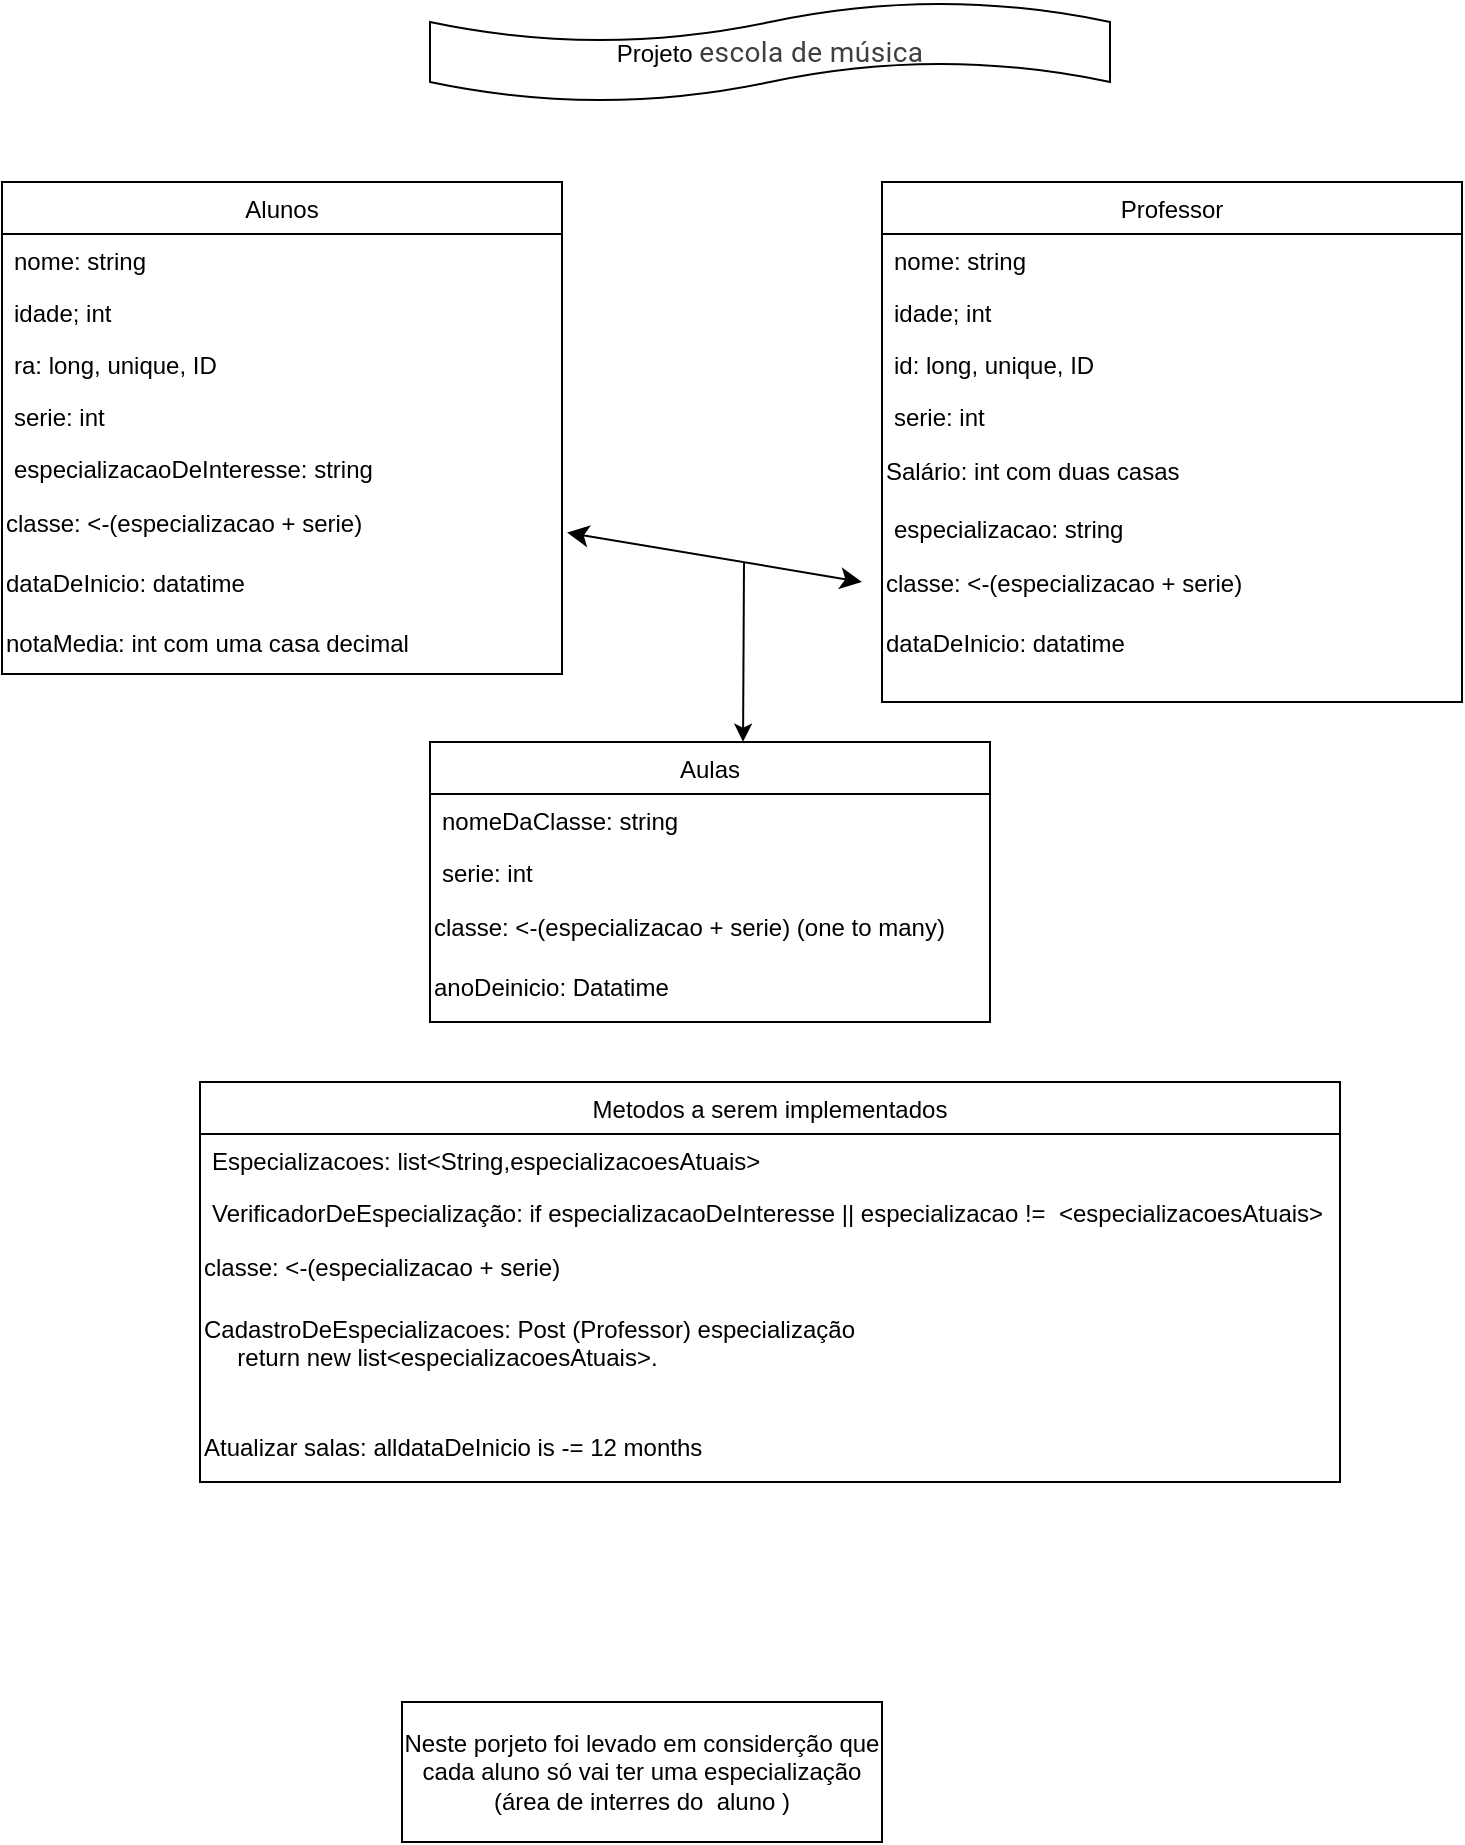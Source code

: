 <mxfile version="26.0.13">
  <diagram id="NuMHNziheEafB_bFn2CI" name="Alunos">
    <mxGraphModel dx="937" dy="360" grid="1" gridSize="10" guides="1" tooltips="1" connect="1" arrows="1" fold="1" page="1" pageScale="1" pageWidth="827" pageHeight="1169" math="0" shadow="0">
      <root>
        <mxCell id="0" />
        <mxCell id="1" parent="0" />
        <mxCell id="gsF03cvU-vhgblnhzwgA-1" value="Alunos" style="swimlane;fontStyle=0;align=center;verticalAlign=top;childLayout=stackLayout;horizontal=1;startSize=26;horizontalStack=0;resizeParent=1;resizeLast=0;collapsible=1;marginBottom=0;rounded=0;shadow=0;strokeWidth=1;" parent="1" vertex="1">
          <mxGeometry x="60" y="110" width="280" height="246" as="geometry">
            <mxRectangle x="550" y="140" width="160" height="26" as="alternateBounds" />
          </mxGeometry>
        </mxCell>
        <mxCell id="gsF03cvU-vhgblnhzwgA-2" value="nome: string" style="text;align=left;verticalAlign=top;spacingLeft=4;spacingRight=4;overflow=hidden;rotatable=0;points=[[0,0.5],[1,0.5]];portConstraint=eastwest;" parent="gsF03cvU-vhgblnhzwgA-1" vertex="1">
          <mxGeometry y="26" width="280" height="26" as="geometry" />
        </mxCell>
        <mxCell id="gsF03cvU-vhgblnhzwgA-3" value="idade; int" style="text;align=left;verticalAlign=top;spacingLeft=4;spacingRight=4;overflow=hidden;rotatable=0;points=[[0,0.5],[1,0.5]];portConstraint=eastwest;rounded=0;shadow=0;html=0;" parent="gsF03cvU-vhgblnhzwgA-1" vertex="1">
          <mxGeometry y="52" width="280" height="26" as="geometry" />
        </mxCell>
        <mxCell id="gsF03cvU-vhgblnhzwgA-4" value="ra: long, unique, ID" style="text;align=left;verticalAlign=top;spacingLeft=4;spacingRight=4;overflow=hidden;rotatable=0;points=[[0,0.5],[1,0.5]];portConstraint=eastwest;rounded=0;shadow=0;html=0;" parent="gsF03cvU-vhgblnhzwgA-1" vertex="1">
          <mxGeometry y="78" width="280" height="26" as="geometry" />
        </mxCell>
        <mxCell id="gsF03cvU-vhgblnhzwgA-5" value="serie: int" style="text;align=left;verticalAlign=top;spacingLeft=4;spacingRight=4;overflow=hidden;rotatable=0;points=[[0,0.5],[1,0.5]];portConstraint=eastwest;rounded=0;shadow=0;html=0;" parent="gsF03cvU-vhgblnhzwgA-1" vertex="1">
          <mxGeometry y="104" width="280" height="26" as="geometry" />
        </mxCell>
        <mxCell id="gsF03cvU-vhgblnhzwgA-6" value="especializacaoDeInteresse: string&#xa;" style="text;align=left;verticalAlign=top;spacingLeft=4;spacingRight=4;overflow=hidden;rotatable=0;points=[[0,0.5],[1,0.5]];portConstraint=eastwest;rounded=0;shadow=0;html=0;" parent="gsF03cvU-vhgblnhzwgA-1" vertex="1">
          <mxGeometry y="130" width="280" height="26" as="geometry" />
        </mxCell>
        <mxCell id="gsF03cvU-vhgblnhzwgA-10" value="classe: &amp;lt;-(especializacao + serie)&amp;nbsp;" style="text;html=1;align=left;verticalAlign=middle;resizable=0;points=[];autosize=1;strokeColor=none;fillColor=none;" parent="gsF03cvU-vhgblnhzwgA-1" vertex="1">
          <mxGeometry y="156" width="280" height="30" as="geometry" />
        </mxCell>
        <mxCell id="gsF03cvU-vhgblnhzwgA-21" value="dataDeInicio: datatime" style="text;html=1;align=left;verticalAlign=middle;resizable=0;points=[];autosize=1;strokeColor=none;fillColor=none;" parent="gsF03cvU-vhgblnhzwgA-1" vertex="1">
          <mxGeometry y="186" width="280" height="30" as="geometry" />
        </mxCell>
        <mxCell id="gsF03cvU-vhgblnhzwgA-33" value="notaMedia: int com uma casa decimal" style="text;html=1;align=left;verticalAlign=middle;resizable=0;points=[];autosize=1;strokeColor=none;fillColor=none;" parent="gsF03cvU-vhgblnhzwgA-1" vertex="1">
          <mxGeometry y="216" width="280" height="30" as="geometry" />
        </mxCell>
        <mxCell id="gsF03cvU-vhgblnhzwgA-11" value="Professor" style="swimlane;fontStyle=0;align=center;verticalAlign=top;childLayout=stackLayout;horizontal=1;startSize=26;horizontalStack=0;resizeParent=1;resizeLast=0;collapsible=1;marginBottom=0;rounded=0;shadow=0;strokeWidth=1;" parent="1" vertex="1">
          <mxGeometry x="500" y="110" width="290" height="260" as="geometry">
            <mxRectangle x="550" y="140" width="160" height="26" as="alternateBounds" />
          </mxGeometry>
        </mxCell>
        <mxCell id="gsF03cvU-vhgblnhzwgA-12" value="nome: string" style="text;align=left;verticalAlign=top;spacingLeft=4;spacingRight=4;overflow=hidden;rotatable=0;points=[[0,0.5],[1,0.5]];portConstraint=eastwest;" parent="gsF03cvU-vhgblnhzwgA-11" vertex="1">
          <mxGeometry y="26" width="290" height="26" as="geometry" />
        </mxCell>
        <mxCell id="gsF03cvU-vhgblnhzwgA-13" value="idade; int" style="text;align=left;verticalAlign=top;spacingLeft=4;spacingRight=4;overflow=hidden;rotatable=0;points=[[0,0.5],[1,0.5]];portConstraint=eastwest;rounded=0;shadow=0;html=0;" parent="gsF03cvU-vhgblnhzwgA-11" vertex="1">
          <mxGeometry y="52" width="290" height="26" as="geometry" />
        </mxCell>
        <mxCell id="gsF03cvU-vhgblnhzwgA-14" value="id: long, unique, ID" style="text;align=left;verticalAlign=top;spacingLeft=4;spacingRight=4;overflow=hidden;rotatable=0;points=[[0,0.5],[1,0.5]];portConstraint=eastwest;rounded=0;shadow=0;html=0;" parent="gsF03cvU-vhgblnhzwgA-11" vertex="1">
          <mxGeometry y="78" width="290" height="26" as="geometry" />
        </mxCell>
        <mxCell id="gsF03cvU-vhgblnhzwgA-15" value="serie: int" style="text;align=left;verticalAlign=top;spacingLeft=4;spacingRight=4;overflow=hidden;rotatable=0;points=[[0,0.5],[1,0.5]];portConstraint=eastwest;rounded=0;shadow=0;html=0;" parent="gsF03cvU-vhgblnhzwgA-11" vertex="1">
          <mxGeometry y="104" width="290" height="26" as="geometry" />
        </mxCell>
        <mxCell id="gsF03cvU-vhgblnhzwgA-18" value="Salário: int com duas casas&amp;nbsp;" style="text;html=1;align=left;verticalAlign=middle;resizable=0;points=[];autosize=1;strokeColor=none;fillColor=none;" parent="gsF03cvU-vhgblnhzwgA-11" vertex="1">
          <mxGeometry y="130" width="290" height="30" as="geometry" />
        </mxCell>
        <mxCell id="gsF03cvU-vhgblnhzwgA-16" value="especializacao: string&#xa;" style="text;align=left;verticalAlign=top;spacingLeft=4;spacingRight=4;overflow=hidden;rotatable=0;points=[[0,0.5],[1,0.5]];portConstraint=eastwest;rounded=0;shadow=0;html=0;" parent="gsF03cvU-vhgblnhzwgA-11" vertex="1">
          <mxGeometry y="160" width="290" height="26" as="geometry" />
        </mxCell>
        <mxCell id="gsF03cvU-vhgblnhzwgA-17" value="classe: &amp;lt;-(especializacao + serie)&amp;nbsp;" style="text;html=1;align=left;verticalAlign=middle;resizable=0;points=[];autosize=1;strokeColor=none;fillColor=none;" parent="gsF03cvU-vhgblnhzwgA-11" vertex="1">
          <mxGeometry y="186" width="290" height="30" as="geometry" />
        </mxCell>
        <mxCell id="gsF03cvU-vhgblnhzwgA-22" value="&lt;span style=&quot;&quot;&gt;dataDeInicio: datatime&lt;/span&gt;" style="text;html=1;align=left;verticalAlign=middle;resizable=0;points=[];autosize=1;strokeColor=none;fillColor=none;" parent="gsF03cvU-vhgblnhzwgA-11" vertex="1">
          <mxGeometry y="216" width="290" height="30" as="geometry" />
        </mxCell>
        <mxCell id="gsF03cvU-vhgblnhzwgA-23" value="Aulas" style="swimlane;fontStyle=0;align=center;verticalAlign=top;childLayout=stackLayout;horizontal=1;startSize=26;horizontalStack=0;resizeParent=1;resizeLast=0;collapsible=1;marginBottom=0;rounded=0;shadow=0;strokeWidth=1;" parent="1" vertex="1">
          <mxGeometry x="274" y="390" width="280" height="140" as="geometry">
            <mxRectangle x="550" y="140" width="160" height="26" as="alternateBounds" />
          </mxGeometry>
        </mxCell>
        <mxCell id="gsF03cvU-vhgblnhzwgA-24" value="nomeDaClasse: string" style="text;align=left;verticalAlign=top;spacingLeft=4;spacingRight=4;overflow=hidden;rotatable=0;points=[[0,0.5],[1,0.5]];portConstraint=eastwest;" parent="gsF03cvU-vhgblnhzwgA-23" vertex="1">
          <mxGeometry y="26" width="280" height="26" as="geometry" />
        </mxCell>
        <mxCell id="gsF03cvU-vhgblnhzwgA-27" value="serie: int" style="text;align=left;verticalAlign=top;spacingLeft=4;spacingRight=4;overflow=hidden;rotatable=0;points=[[0,0.5],[1,0.5]];portConstraint=eastwest;rounded=0;shadow=0;html=0;" parent="gsF03cvU-vhgblnhzwgA-23" vertex="1">
          <mxGeometry y="52" width="280" height="26" as="geometry" />
        </mxCell>
        <mxCell id="gsF03cvU-vhgblnhzwgA-34" value="classe: &amp;lt;-(especializacao + serie) (one to many)" style="text;html=1;align=left;verticalAlign=middle;resizable=0;points=[];autosize=1;strokeColor=none;fillColor=none;" parent="gsF03cvU-vhgblnhzwgA-23" vertex="1">
          <mxGeometry y="78" width="280" height="30" as="geometry" />
        </mxCell>
        <mxCell id="gsF03cvU-vhgblnhzwgA-30" value="anoDeinicio: Datatime" style="text;html=1;align=left;verticalAlign=middle;resizable=0;points=[];autosize=1;strokeColor=none;fillColor=none;" parent="gsF03cvU-vhgblnhzwgA-23" vertex="1">
          <mxGeometry y="108" width="280" height="30" as="geometry" />
        </mxCell>
        <mxCell id="gsF03cvU-vhgblnhzwgA-31" value="" style="edgeStyle=none;orthogonalLoop=1;jettySize=auto;html=1;rounded=0;entryX=0.559;entryY=-0.001;entryDx=0;entryDy=0;entryPerimeter=0;" parent="1" target="gsF03cvU-vhgblnhzwgA-23" edge="1">
          <mxGeometry width="100" relative="1" as="geometry">
            <mxPoint x="431" y="300" as="sourcePoint" />
            <mxPoint x="440" y="270" as="targetPoint" />
            <Array as="points" />
          </mxGeometry>
        </mxCell>
        <mxCell id="gsF03cvU-vhgblnhzwgA-32" value="" style="edgeStyle=none;orthogonalLoop=1;jettySize=auto;html=1;endArrow=classic;startArrow=classic;endSize=8;startSize=8;rounded=0;exitX=1.009;exitY=0.643;exitDx=0;exitDy=0;exitPerimeter=0;" parent="1" source="gsF03cvU-vhgblnhzwgA-10" edge="1">
          <mxGeometry width="100" relative="1" as="geometry">
            <mxPoint x="370" y="280" as="sourcePoint" />
            <mxPoint x="490" y="310" as="targetPoint" />
            <Array as="points" />
          </mxGeometry>
        </mxCell>
        <mxCell id="gsF03cvU-vhgblnhzwgA-36" value="Projeto&amp;nbsp;&lt;span style=&quot;color: rgb(60, 64, 67); font-family: Roboto, Arial, sans-serif; font-size: 14px; letter-spacing: 0.2px; text-align: start;&quot;&gt;escola de música&lt;/span&gt;" style="shape=tape;whiteSpace=wrap;html=1;" parent="1" vertex="1">
          <mxGeometry x="274" y="20" width="340" height="50" as="geometry" />
        </mxCell>
        <mxCell id="X-hKdJcO6GStJDfuJMA1-3" value="Metodos a serem implementados" style="swimlane;fontStyle=0;align=center;verticalAlign=top;childLayout=stackLayout;horizontal=1;startSize=26;horizontalStack=0;resizeParent=1;resizeLast=0;collapsible=1;marginBottom=0;rounded=0;shadow=0;strokeWidth=1;" parent="1" vertex="1">
          <mxGeometry x="159" y="560" width="570" height="200" as="geometry">
            <mxRectangle x="550" y="140" width="160" height="26" as="alternateBounds" />
          </mxGeometry>
        </mxCell>
        <mxCell id="X-hKdJcO6GStJDfuJMA1-4" value="Especializacoes: list&lt;String,especializacoesAtuais&gt;" style="text;align=left;verticalAlign=top;spacingLeft=4;spacingRight=4;overflow=hidden;rotatable=0;points=[[0,0.5],[1,0.5]];portConstraint=eastwest;" parent="X-hKdJcO6GStJDfuJMA1-3" vertex="1">
          <mxGeometry y="26" width="570" height="26" as="geometry" />
        </mxCell>
        <mxCell id="X-hKdJcO6GStJDfuJMA1-5" value="VerificadorDeEspecialização: if especializacaoDeInteresse || especializacao !=  &lt;especializacoesAtuais&gt;" style="text;align=left;verticalAlign=top;spacingLeft=4;spacingRight=4;overflow=hidden;rotatable=0;points=[[0,0.5],[1,0.5]];portConstraint=eastwest;rounded=0;shadow=0;html=0;" parent="X-hKdJcO6GStJDfuJMA1-3" vertex="1">
          <mxGeometry y="52" width="570" height="26" as="geometry" />
        </mxCell>
        <mxCell id="X-hKdJcO6GStJDfuJMA1-7" value="classe: &amp;lt;-(especializacao + serie)&amp;nbsp;" style="text;html=1;align=left;verticalAlign=middle;resizable=0;points=[];autosize=1;strokeColor=none;fillColor=none;" parent="X-hKdJcO6GStJDfuJMA1-3" vertex="1">
          <mxGeometry y="78" width="570" height="30" as="geometry" />
        </mxCell>
        <mxCell id="X-hKdJcO6GStJDfuJMA1-8" value="CadastroDeEspecializacoes: Post (&lt;span style=&quot;text-align: center;&quot;&gt;Professor) especialização&lt;/span&gt;&lt;div&gt;&lt;span style=&quot;text-align: center;&quot;&gt;&amp;nbsp; &amp;nbsp; &amp;nbsp;return new list&amp;lt;&lt;/span&gt;&lt;span style=&quot;background-color: transparent; color: light-dark(rgb(0, 0, 0), rgb(255, 255, 255));&quot;&gt;especializacoesAtuais&lt;/span&gt;&lt;span style=&quot;text-align: center; background-color: transparent; color: light-dark(rgb(0, 0, 0), rgb(255, 255, 255));&quot;&gt;&amp;gt;.&lt;/span&gt;&lt;/div&gt;&lt;div&gt;&lt;span style=&quot;text-align: center; background-color: transparent; color: light-dark(rgb(0, 0, 0), rgb(255, 255, 255));&quot;&gt;&lt;br&gt;&lt;/span&gt;&lt;/div&gt;" style="text;html=1;align=left;verticalAlign=middle;resizable=0;points=[];autosize=1;strokeColor=none;fillColor=none;" parent="X-hKdJcO6GStJDfuJMA1-3" vertex="1">
          <mxGeometry y="108" width="570" height="60" as="geometry" />
        </mxCell>
        <mxCell id="GGXMQB0MKH2DKvcPyksW-2" value="Atualizar salas: alldataDeInicio is -= 12 months" style="text;html=1;align=left;verticalAlign=middle;resizable=0;points=[];autosize=1;strokeColor=none;fillColor=none;" vertex="1" parent="X-hKdJcO6GStJDfuJMA1-3">
          <mxGeometry y="168" width="570" height="30" as="geometry" />
        </mxCell>
        <mxCell id="GGXMQB0MKH2DKvcPyksW-1" value="Neste porjeto foi levado em considerção que cada aluno só vai ter uma especialização (área de interres do&amp;nbsp; aluno )" style="whiteSpace=wrap;html=1;" vertex="1" parent="1">
          <mxGeometry x="260" y="870" width="240" height="70" as="geometry" />
        </mxCell>
      </root>
    </mxGraphModel>
  </diagram>
</mxfile>

